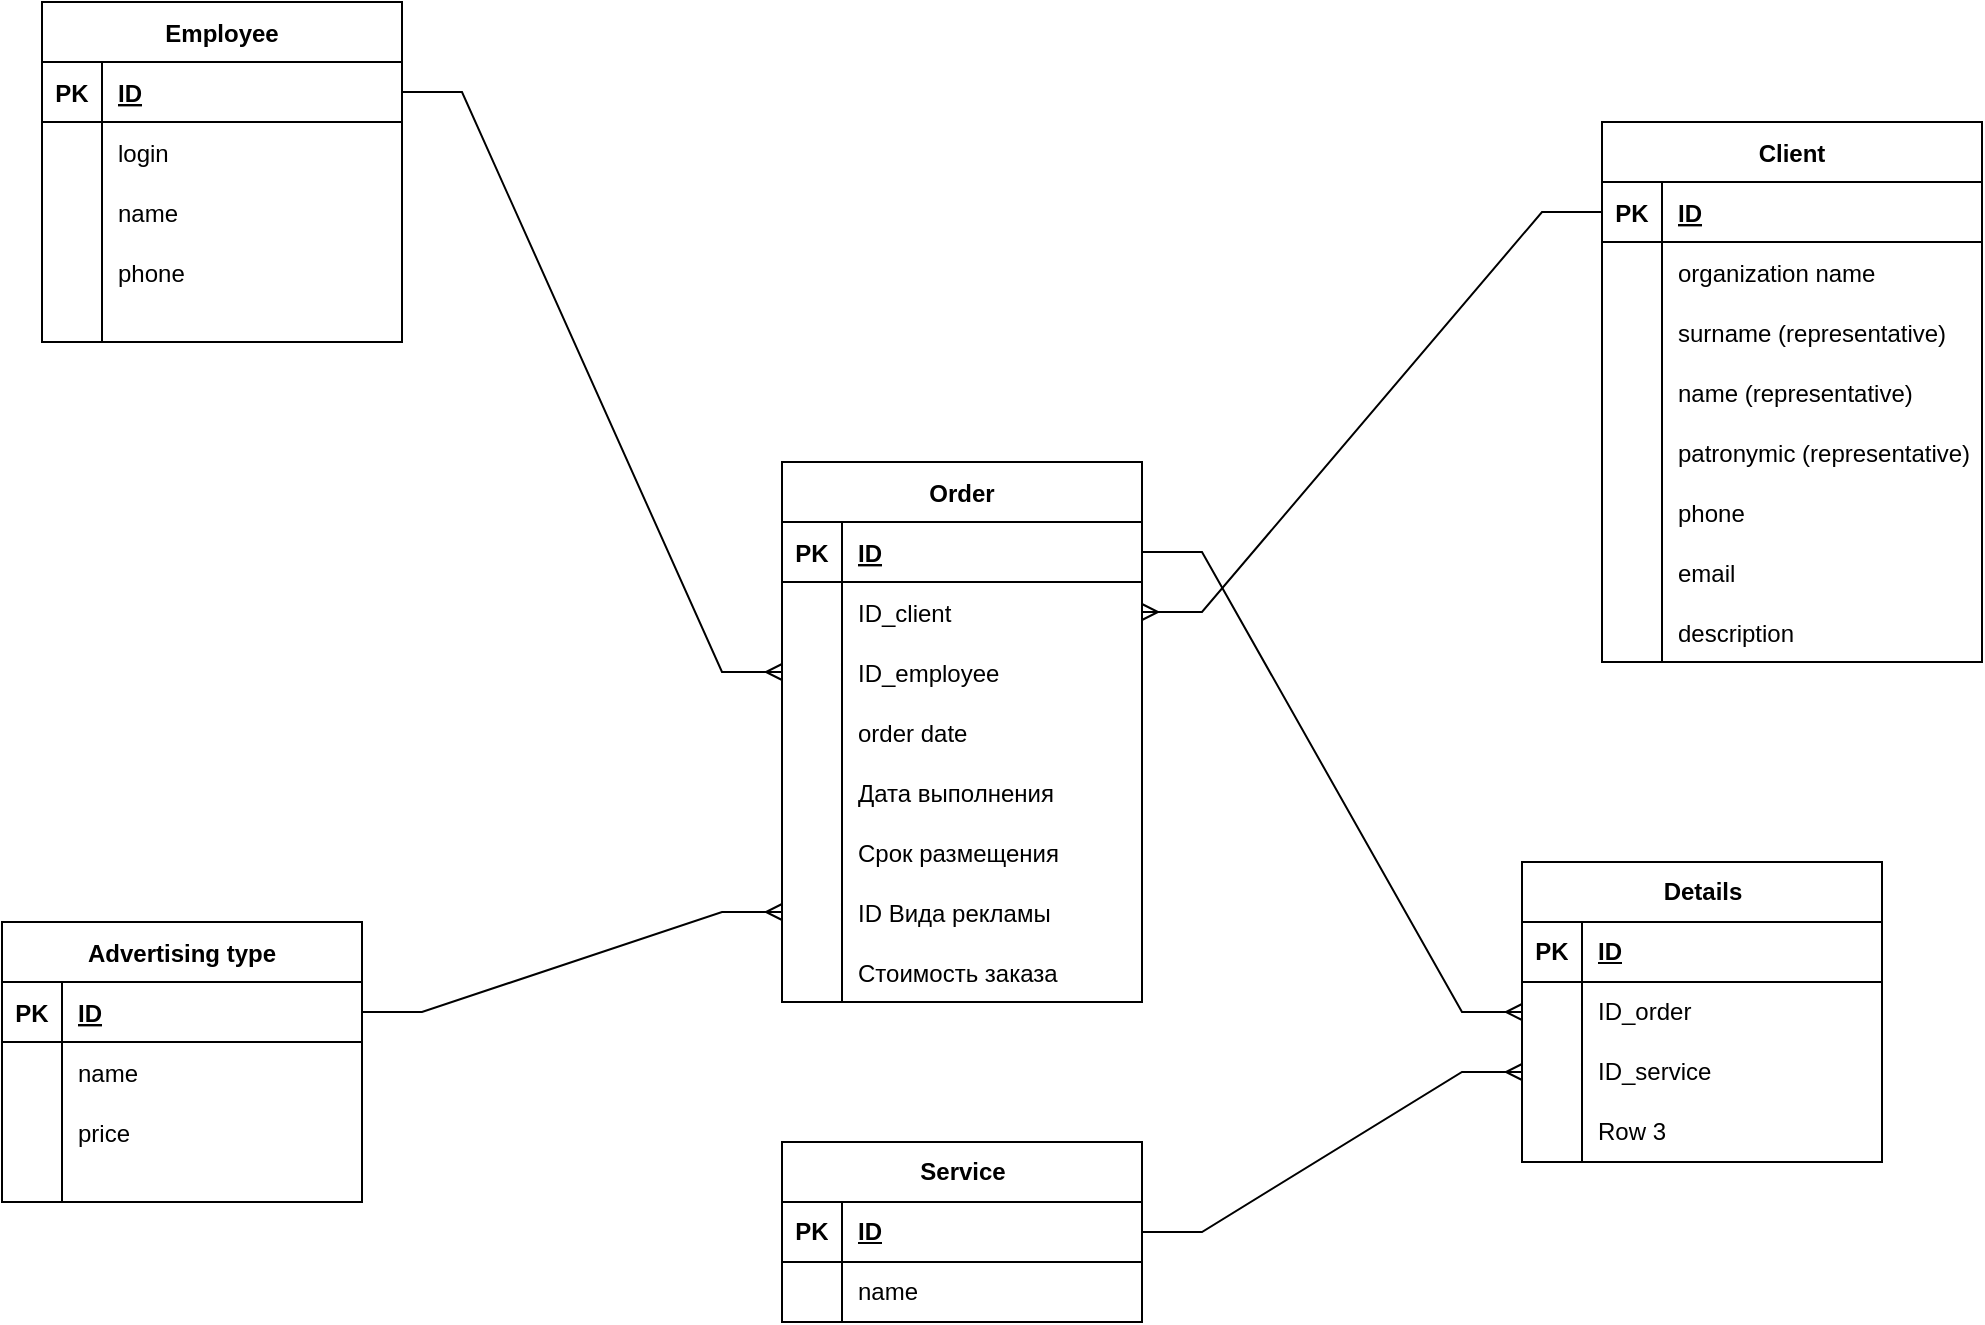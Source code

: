 <mxfile version="21.1.2" type="github">
  <diagram id="s9_FCZtg-uALN-O0ZUHf" name="Страница 1">
    <mxGraphModel dx="2021" dy="1903" grid="1" gridSize="10" guides="1" tooltips="1" connect="1" arrows="1" fold="1" page="1" pageScale="1" pageWidth="827" pageHeight="1169" math="0" shadow="0">
      <root>
        <mxCell id="0" />
        <mxCell id="1" parent="0" />
        <mxCell id="OV0SFWAsMs0vF2QBaHkd-49" value="Employee" style="shape=table;startSize=30;container=1;collapsible=1;childLayout=tableLayout;fixedRows=1;rowLines=0;fontStyle=1;align=center;resizeLast=1;" parent="1" vertex="1">
          <mxGeometry x="-360" y="-440" width="180" height="170" as="geometry" />
        </mxCell>
        <mxCell id="OV0SFWAsMs0vF2QBaHkd-50" value="" style="shape=tableRow;horizontal=0;startSize=0;swimlaneHead=0;swimlaneBody=0;fillColor=none;collapsible=0;dropTarget=0;points=[[0,0.5],[1,0.5]];portConstraint=eastwest;top=0;left=0;right=0;bottom=1;" parent="OV0SFWAsMs0vF2QBaHkd-49" vertex="1">
          <mxGeometry y="30" width="180" height="30" as="geometry" />
        </mxCell>
        <mxCell id="OV0SFWAsMs0vF2QBaHkd-51" value="PK" style="shape=partialRectangle;connectable=0;fillColor=none;top=0;left=0;bottom=0;right=0;fontStyle=1;overflow=hidden;" parent="OV0SFWAsMs0vF2QBaHkd-50" vertex="1">
          <mxGeometry width="30" height="30" as="geometry">
            <mxRectangle width="30" height="30" as="alternateBounds" />
          </mxGeometry>
        </mxCell>
        <mxCell id="OV0SFWAsMs0vF2QBaHkd-52" value="ID" style="shape=partialRectangle;connectable=0;fillColor=none;top=0;left=0;bottom=0;right=0;align=left;spacingLeft=6;fontStyle=5;overflow=hidden;" parent="OV0SFWAsMs0vF2QBaHkd-50" vertex="1">
          <mxGeometry x="30" width="150" height="30" as="geometry">
            <mxRectangle width="150" height="30" as="alternateBounds" />
          </mxGeometry>
        </mxCell>
        <mxCell id="OV0SFWAsMs0vF2QBaHkd-53" value="" style="shape=tableRow;horizontal=0;startSize=0;swimlaneHead=0;swimlaneBody=0;fillColor=none;collapsible=0;dropTarget=0;points=[[0,0.5],[1,0.5]];portConstraint=eastwest;top=0;left=0;right=0;bottom=0;" parent="OV0SFWAsMs0vF2QBaHkd-49" vertex="1">
          <mxGeometry y="60" width="180" height="30" as="geometry" />
        </mxCell>
        <mxCell id="OV0SFWAsMs0vF2QBaHkd-54" value="" style="shape=partialRectangle;connectable=0;fillColor=none;top=0;left=0;bottom=0;right=0;editable=1;overflow=hidden;" parent="OV0SFWAsMs0vF2QBaHkd-53" vertex="1">
          <mxGeometry width="30" height="30" as="geometry">
            <mxRectangle width="30" height="30" as="alternateBounds" />
          </mxGeometry>
        </mxCell>
        <mxCell id="OV0SFWAsMs0vF2QBaHkd-55" value="login" style="shape=partialRectangle;connectable=0;fillColor=none;top=0;left=0;bottom=0;right=0;align=left;spacingLeft=6;overflow=hidden;" parent="OV0SFWAsMs0vF2QBaHkd-53" vertex="1">
          <mxGeometry x="30" width="150" height="30" as="geometry">
            <mxRectangle width="150" height="30" as="alternateBounds" />
          </mxGeometry>
        </mxCell>
        <mxCell id="OV0SFWAsMs0vF2QBaHkd-56" value="" style="shape=tableRow;horizontal=0;startSize=0;swimlaneHead=0;swimlaneBody=0;fillColor=none;collapsible=0;dropTarget=0;points=[[0,0.5],[1,0.5]];portConstraint=eastwest;top=0;left=0;right=0;bottom=0;" parent="OV0SFWAsMs0vF2QBaHkd-49" vertex="1">
          <mxGeometry y="90" width="180" height="30" as="geometry" />
        </mxCell>
        <mxCell id="OV0SFWAsMs0vF2QBaHkd-57" value="" style="shape=partialRectangle;connectable=0;fillColor=none;top=0;left=0;bottom=0;right=0;editable=1;overflow=hidden;" parent="OV0SFWAsMs0vF2QBaHkd-56" vertex="1">
          <mxGeometry width="30" height="30" as="geometry">
            <mxRectangle width="30" height="30" as="alternateBounds" />
          </mxGeometry>
        </mxCell>
        <mxCell id="OV0SFWAsMs0vF2QBaHkd-58" value="name" style="shape=partialRectangle;connectable=0;fillColor=none;top=0;left=0;bottom=0;right=0;align=left;spacingLeft=6;overflow=hidden;" parent="OV0SFWAsMs0vF2QBaHkd-56" vertex="1">
          <mxGeometry x="30" width="150" height="30" as="geometry">
            <mxRectangle width="150" height="30" as="alternateBounds" />
          </mxGeometry>
        </mxCell>
        <mxCell id="OV0SFWAsMs0vF2QBaHkd-93" value="" style="shape=tableRow;horizontal=0;startSize=0;swimlaneHead=0;swimlaneBody=0;fillColor=none;collapsible=0;dropTarget=0;points=[[0,0.5],[1,0.5]];portConstraint=eastwest;top=0;left=0;right=0;bottom=0;" parent="OV0SFWAsMs0vF2QBaHkd-49" vertex="1">
          <mxGeometry y="120" width="180" height="30" as="geometry" />
        </mxCell>
        <mxCell id="OV0SFWAsMs0vF2QBaHkd-94" value="" style="shape=partialRectangle;connectable=0;fillColor=none;top=0;left=0;bottom=0;right=0;editable=1;overflow=hidden;" parent="OV0SFWAsMs0vF2QBaHkd-93" vertex="1">
          <mxGeometry width="30" height="30" as="geometry">
            <mxRectangle width="30" height="30" as="alternateBounds" />
          </mxGeometry>
        </mxCell>
        <mxCell id="OV0SFWAsMs0vF2QBaHkd-95" value="phone" style="shape=partialRectangle;connectable=0;fillColor=none;top=0;left=0;bottom=0;right=0;align=left;spacingLeft=6;overflow=hidden;" parent="OV0SFWAsMs0vF2QBaHkd-93" vertex="1">
          <mxGeometry x="30" width="150" height="30" as="geometry">
            <mxRectangle width="150" height="30" as="alternateBounds" />
          </mxGeometry>
        </mxCell>
        <mxCell id="OV0SFWAsMs0vF2QBaHkd-96" value="" style="shape=tableRow;horizontal=0;startSize=0;swimlaneHead=0;swimlaneBody=0;fillColor=none;collapsible=0;dropTarget=0;points=[[0,0.5],[1,0.5]];portConstraint=eastwest;top=0;left=0;right=0;bottom=0;" parent="OV0SFWAsMs0vF2QBaHkd-49" vertex="1">
          <mxGeometry y="150" width="180" height="20" as="geometry" />
        </mxCell>
        <mxCell id="OV0SFWAsMs0vF2QBaHkd-97" value="" style="shape=partialRectangle;connectable=0;fillColor=none;top=0;left=0;bottom=0;right=0;editable=1;overflow=hidden;" parent="OV0SFWAsMs0vF2QBaHkd-96" vertex="1">
          <mxGeometry width="30" height="20" as="geometry">
            <mxRectangle width="30" height="20" as="alternateBounds" />
          </mxGeometry>
        </mxCell>
        <mxCell id="OV0SFWAsMs0vF2QBaHkd-98" value="" style="shape=partialRectangle;connectable=0;fillColor=none;top=0;left=0;bottom=0;right=0;align=left;spacingLeft=6;overflow=hidden;" parent="OV0SFWAsMs0vF2QBaHkd-96" vertex="1">
          <mxGeometry x="30" width="150" height="20" as="geometry">
            <mxRectangle width="150" height="20" as="alternateBounds" />
          </mxGeometry>
        </mxCell>
        <mxCell id="OV0SFWAsMs0vF2QBaHkd-75" value="Client" style="shape=table;startSize=30;container=1;collapsible=1;childLayout=tableLayout;fixedRows=1;rowLines=0;fontStyle=1;align=center;resizeLast=1;" parent="1" vertex="1">
          <mxGeometry x="420" y="-380" width="190" height="270" as="geometry" />
        </mxCell>
        <mxCell id="OV0SFWAsMs0vF2QBaHkd-76" value="" style="shape=tableRow;horizontal=0;startSize=0;swimlaneHead=0;swimlaneBody=0;fillColor=none;collapsible=0;dropTarget=0;points=[[0,0.5],[1,0.5]];portConstraint=eastwest;top=0;left=0;right=0;bottom=1;" parent="OV0SFWAsMs0vF2QBaHkd-75" vertex="1">
          <mxGeometry y="30" width="190" height="30" as="geometry" />
        </mxCell>
        <mxCell id="OV0SFWAsMs0vF2QBaHkd-77" value="PK" style="shape=partialRectangle;connectable=0;fillColor=none;top=0;left=0;bottom=0;right=0;fontStyle=1;overflow=hidden;" parent="OV0SFWAsMs0vF2QBaHkd-76" vertex="1">
          <mxGeometry width="30" height="30" as="geometry">
            <mxRectangle width="30" height="30" as="alternateBounds" />
          </mxGeometry>
        </mxCell>
        <mxCell id="OV0SFWAsMs0vF2QBaHkd-78" value="ID" style="shape=partialRectangle;connectable=0;fillColor=none;top=0;left=0;bottom=0;right=0;align=left;spacingLeft=6;fontStyle=5;overflow=hidden;" parent="OV0SFWAsMs0vF2QBaHkd-76" vertex="1">
          <mxGeometry x="30" width="160" height="30" as="geometry">
            <mxRectangle width="160" height="30" as="alternateBounds" />
          </mxGeometry>
        </mxCell>
        <mxCell id="OV0SFWAsMs0vF2QBaHkd-79" value="" style="shape=tableRow;horizontal=0;startSize=0;swimlaneHead=0;swimlaneBody=0;fillColor=none;collapsible=0;dropTarget=0;points=[[0,0.5],[1,0.5]];portConstraint=eastwest;top=0;left=0;right=0;bottom=0;" parent="OV0SFWAsMs0vF2QBaHkd-75" vertex="1">
          <mxGeometry y="60" width="190" height="30" as="geometry" />
        </mxCell>
        <mxCell id="OV0SFWAsMs0vF2QBaHkd-80" value="" style="shape=partialRectangle;connectable=0;fillColor=none;top=0;left=0;bottom=0;right=0;editable=1;overflow=hidden;" parent="OV0SFWAsMs0vF2QBaHkd-79" vertex="1">
          <mxGeometry width="30" height="30" as="geometry">
            <mxRectangle width="30" height="30" as="alternateBounds" />
          </mxGeometry>
        </mxCell>
        <mxCell id="OV0SFWAsMs0vF2QBaHkd-81" value="organization name" style="shape=partialRectangle;connectable=0;fillColor=none;top=0;left=0;bottom=0;right=0;align=left;spacingLeft=6;overflow=hidden;" parent="OV0SFWAsMs0vF2QBaHkd-79" vertex="1">
          <mxGeometry x="30" width="160" height="30" as="geometry">
            <mxRectangle width="160" height="30" as="alternateBounds" />
          </mxGeometry>
        </mxCell>
        <mxCell id="OV0SFWAsMs0vF2QBaHkd-82" value="" style="shape=tableRow;horizontal=0;startSize=0;swimlaneHead=0;swimlaneBody=0;fillColor=none;collapsible=0;dropTarget=0;points=[[0,0.5],[1,0.5]];portConstraint=eastwest;top=0;left=0;right=0;bottom=0;" parent="OV0SFWAsMs0vF2QBaHkd-75" vertex="1">
          <mxGeometry y="90" width="190" height="30" as="geometry" />
        </mxCell>
        <mxCell id="OV0SFWAsMs0vF2QBaHkd-83" value="" style="shape=partialRectangle;connectable=0;fillColor=none;top=0;left=0;bottom=0;right=0;editable=1;overflow=hidden;" parent="OV0SFWAsMs0vF2QBaHkd-82" vertex="1">
          <mxGeometry width="30" height="30" as="geometry">
            <mxRectangle width="30" height="30" as="alternateBounds" />
          </mxGeometry>
        </mxCell>
        <mxCell id="OV0SFWAsMs0vF2QBaHkd-84" value="surname (representative)" style="shape=partialRectangle;connectable=0;fillColor=none;top=0;left=0;bottom=0;right=0;align=left;spacingLeft=6;overflow=hidden;" parent="OV0SFWAsMs0vF2QBaHkd-82" vertex="1">
          <mxGeometry x="30" width="160" height="30" as="geometry">
            <mxRectangle width="160" height="30" as="alternateBounds" />
          </mxGeometry>
        </mxCell>
        <mxCell id="OV0SFWAsMs0vF2QBaHkd-85" value="" style="shape=tableRow;horizontal=0;startSize=0;swimlaneHead=0;swimlaneBody=0;fillColor=none;collapsible=0;dropTarget=0;points=[[0,0.5],[1,0.5]];portConstraint=eastwest;top=0;left=0;right=0;bottom=0;" parent="OV0SFWAsMs0vF2QBaHkd-75" vertex="1">
          <mxGeometry y="120" width="190" height="30" as="geometry" />
        </mxCell>
        <mxCell id="OV0SFWAsMs0vF2QBaHkd-86" value="" style="shape=partialRectangle;connectable=0;fillColor=none;top=0;left=0;bottom=0;right=0;editable=1;overflow=hidden;" parent="OV0SFWAsMs0vF2QBaHkd-85" vertex="1">
          <mxGeometry width="30" height="30" as="geometry">
            <mxRectangle width="30" height="30" as="alternateBounds" />
          </mxGeometry>
        </mxCell>
        <mxCell id="OV0SFWAsMs0vF2QBaHkd-87" value="name (representative)" style="shape=partialRectangle;connectable=0;fillColor=none;top=0;left=0;bottom=0;right=0;align=left;spacingLeft=6;overflow=hidden;" parent="OV0SFWAsMs0vF2QBaHkd-85" vertex="1">
          <mxGeometry x="30" width="160" height="30" as="geometry">
            <mxRectangle width="160" height="30" as="alternateBounds" />
          </mxGeometry>
        </mxCell>
        <mxCell id="OV0SFWAsMs0vF2QBaHkd-99" value="" style="shape=tableRow;horizontal=0;startSize=0;swimlaneHead=0;swimlaneBody=0;fillColor=none;collapsible=0;dropTarget=0;points=[[0,0.5],[1,0.5]];portConstraint=eastwest;top=0;left=0;right=0;bottom=0;" parent="OV0SFWAsMs0vF2QBaHkd-75" vertex="1">
          <mxGeometry y="150" width="190" height="30" as="geometry" />
        </mxCell>
        <mxCell id="OV0SFWAsMs0vF2QBaHkd-100" value="" style="shape=partialRectangle;connectable=0;fillColor=none;top=0;left=0;bottom=0;right=0;editable=1;overflow=hidden;" parent="OV0SFWAsMs0vF2QBaHkd-99" vertex="1">
          <mxGeometry width="30" height="30" as="geometry">
            <mxRectangle width="30" height="30" as="alternateBounds" />
          </mxGeometry>
        </mxCell>
        <mxCell id="OV0SFWAsMs0vF2QBaHkd-101" value="patronymic (representative)" style="shape=partialRectangle;connectable=0;fillColor=none;top=0;left=0;bottom=0;right=0;align=left;spacingLeft=6;overflow=hidden;" parent="OV0SFWAsMs0vF2QBaHkd-99" vertex="1">
          <mxGeometry x="30" width="160" height="30" as="geometry">
            <mxRectangle width="160" height="30" as="alternateBounds" />
          </mxGeometry>
        </mxCell>
        <mxCell id="OV0SFWAsMs0vF2QBaHkd-105" value="" style="shape=tableRow;horizontal=0;startSize=0;swimlaneHead=0;swimlaneBody=0;fillColor=none;collapsible=0;dropTarget=0;points=[[0,0.5],[1,0.5]];portConstraint=eastwest;top=0;left=0;right=0;bottom=0;" parent="OV0SFWAsMs0vF2QBaHkd-75" vertex="1">
          <mxGeometry y="180" width="190" height="30" as="geometry" />
        </mxCell>
        <mxCell id="OV0SFWAsMs0vF2QBaHkd-106" value="" style="shape=partialRectangle;connectable=0;fillColor=none;top=0;left=0;bottom=0;right=0;editable=1;overflow=hidden;" parent="OV0SFWAsMs0vF2QBaHkd-105" vertex="1">
          <mxGeometry width="30" height="30" as="geometry">
            <mxRectangle width="30" height="30" as="alternateBounds" />
          </mxGeometry>
        </mxCell>
        <mxCell id="OV0SFWAsMs0vF2QBaHkd-107" value="phone" style="shape=partialRectangle;connectable=0;fillColor=none;top=0;left=0;bottom=0;right=0;align=left;spacingLeft=6;overflow=hidden;" parent="OV0SFWAsMs0vF2QBaHkd-105" vertex="1">
          <mxGeometry x="30" width="160" height="30" as="geometry">
            <mxRectangle width="160" height="30" as="alternateBounds" />
          </mxGeometry>
        </mxCell>
        <mxCell id="mBOx6AiirjBbbJP4bB4O-1" value="" style="shape=tableRow;horizontal=0;startSize=0;swimlaneHead=0;swimlaneBody=0;fillColor=none;collapsible=0;dropTarget=0;points=[[0,0.5],[1,0.5]];portConstraint=eastwest;top=0;left=0;right=0;bottom=0;" parent="OV0SFWAsMs0vF2QBaHkd-75" vertex="1">
          <mxGeometry y="210" width="190" height="30" as="geometry" />
        </mxCell>
        <mxCell id="mBOx6AiirjBbbJP4bB4O-2" value="" style="shape=partialRectangle;connectable=0;fillColor=none;top=0;left=0;bottom=0;right=0;editable=1;overflow=hidden;" parent="mBOx6AiirjBbbJP4bB4O-1" vertex="1">
          <mxGeometry width="30" height="30" as="geometry">
            <mxRectangle width="30" height="30" as="alternateBounds" />
          </mxGeometry>
        </mxCell>
        <mxCell id="mBOx6AiirjBbbJP4bB4O-3" value="email" style="shape=partialRectangle;connectable=0;fillColor=none;top=0;left=0;bottom=0;right=0;align=left;spacingLeft=6;overflow=hidden;" parent="mBOx6AiirjBbbJP4bB4O-1" vertex="1">
          <mxGeometry x="30" width="160" height="30" as="geometry">
            <mxRectangle width="160" height="30" as="alternateBounds" />
          </mxGeometry>
        </mxCell>
        <mxCell id="mBOx6AiirjBbbJP4bB4O-4" value="" style="shape=tableRow;horizontal=0;startSize=0;swimlaneHead=0;swimlaneBody=0;fillColor=none;collapsible=0;dropTarget=0;points=[[0,0.5],[1,0.5]];portConstraint=eastwest;top=0;left=0;right=0;bottom=0;" parent="OV0SFWAsMs0vF2QBaHkd-75" vertex="1">
          <mxGeometry y="240" width="190" height="30" as="geometry" />
        </mxCell>
        <mxCell id="mBOx6AiirjBbbJP4bB4O-5" value="" style="shape=partialRectangle;connectable=0;fillColor=none;top=0;left=0;bottom=0;right=0;editable=1;overflow=hidden;" parent="mBOx6AiirjBbbJP4bB4O-4" vertex="1">
          <mxGeometry width="30" height="30" as="geometry">
            <mxRectangle width="30" height="30" as="alternateBounds" />
          </mxGeometry>
        </mxCell>
        <mxCell id="mBOx6AiirjBbbJP4bB4O-6" value="description" style="shape=partialRectangle;connectable=0;fillColor=none;top=0;left=0;bottom=0;right=0;align=left;spacingLeft=6;overflow=hidden;" parent="mBOx6AiirjBbbJP4bB4O-4" vertex="1">
          <mxGeometry x="30" width="160" height="30" as="geometry">
            <mxRectangle width="160" height="30" as="alternateBounds" />
          </mxGeometry>
        </mxCell>
        <mxCell id="OV0SFWAsMs0vF2QBaHkd-114" value="Order" style="shape=table;startSize=30;container=1;collapsible=1;childLayout=tableLayout;fixedRows=1;rowLines=0;fontStyle=1;align=center;resizeLast=1;" parent="1" vertex="1">
          <mxGeometry x="10" y="-210" width="180" height="270" as="geometry" />
        </mxCell>
        <mxCell id="OV0SFWAsMs0vF2QBaHkd-115" value="" style="shape=tableRow;horizontal=0;startSize=0;swimlaneHead=0;swimlaneBody=0;fillColor=none;collapsible=0;dropTarget=0;points=[[0,0.5],[1,0.5]];portConstraint=eastwest;top=0;left=0;right=0;bottom=1;" parent="OV0SFWAsMs0vF2QBaHkd-114" vertex="1">
          <mxGeometry y="30" width="180" height="30" as="geometry" />
        </mxCell>
        <mxCell id="OV0SFWAsMs0vF2QBaHkd-116" value="PK" style="shape=partialRectangle;connectable=0;fillColor=none;top=0;left=0;bottom=0;right=0;fontStyle=1;overflow=hidden;" parent="OV0SFWAsMs0vF2QBaHkd-115" vertex="1">
          <mxGeometry width="30" height="30" as="geometry">
            <mxRectangle width="30" height="30" as="alternateBounds" />
          </mxGeometry>
        </mxCell>
        <mxCell id="OV0SFWAsMs0vF2QBaHkd-117" value="ID" style="shape=partialRectangle;connectable=0;fillColor=none;top=0;left=0;bottom=0;right=0;align=left;spacingLeft=6;fontStyle=5;overflow=hidden;" parent="OV0SFWAsMs0vF2QBaHkd-115" vertex="1">
          <mxGeometry x="30" width="150" height="30" as="geometry">
            <mxRectangle width="150" height="30" as="alternateBounds" />
          </mxGeometry>
        </mxCell>
        <mxCell id="Dr_4s-XmkxD8F_3dXKtI-18" value="" style="shape=tableRow;horizontal=0;startSize=0;swimlaneHead=0;swimlaneBody=0;fillColor=none;collapsible=0;dropTarget=0;points=[[0,0.5],[1,0.5]];portConstraint=eastwest;top=0;left=0;right=0;bottom=0;" parent="OV0SFWAsMs0vF2QBaHkd-114" vertex="1">
          <mxGeometry y="60" width="180" height="30" as="geometry" />
        </mxCell>
        <mxCell id="Dr_4s-XmkxD8F_3dXKtI-19" value="" style="shape=partialRectangle;connectable=0;fillColor=none;top=0;left=0;bottom=0;right=0;editable=1;overflow=hidden;" parent="Dr_4s-XmkxD8F_3dXKtI-18" vertex="1">
          <mxGeometry width="30" height="30" as="geometry">
            <mxRectangle width="30" height="30" as="alternateBounds" />
          </mxGeometry>
        </mxCell>
        <mxCell id="Dr_4s-XmkxD8F_3dXKtI-20" value="ID_client" style="shape=partialRectangle;connectable=0;fillColor=none;top=0;left=0;bottom=0;right=0;align=left;spacingLeft=6;overflow=hidden;" parent="Dr_4s-XmkxD8F_3dXKtI-18" vertex="1">
          <mxGeometry x="30" width="150" height="30" as="geometry">
            <mxRectangle width="150" height="30" as="alternateBounds" />
          </mxGeometry>
        </mxCell>
        <mxCell id="Dr_4s-XmkxD8F_3dXKtI-24" value="" style="shape=tableRow;horizontal=0;startSize=0;swimlaneHead=0;swimlaneBody=0;fillColor=none;collapsible=0;dropTarget=0;points=[[0,0.5],[1,0.5]];portConstraint=eastwest;top=0;left=0;right=0;bottom=0;" parent="OV0SFWAsMs0vF2QBaHkd-114" vertex="1">
          <mxGeometry y="90" width="180" height="30" as="geometry" />
        </mxCell>
        <mxCell id="Dr_4s-XmkxD8F_3dXKtI-25" value="" style="shape=partialRectangle;connectable=0;fillColor=none;top=0;left=0;bottom=0;right=0;editable=1;overflow=hidden;" parent="Dr_4s-XmkxD8F_3dXKtI-24" vertex="1">
          <mxGeometry width="30" height="30" as="geometry">
            <mxRectangle width="30" height="30" as="alternateBounds" />
          </mxGeometry>
        </mxCell>
        <mxCell id="Dr_4s-XmkxD8F_3dXKtI-26" value="ID_employee" style="shape=partialRectangle;connectable=0;fillColor=none;top=0;left=0;bottom=0;right=0;align=left;spacingLeft=6;overflow=hidden;" parent="Dr_4s-XmkxD8F_3dXKtI-24" vertex="1">
          <mxGeometry x="30" width="150" height="30" as="geometry">
            <mxRectangle width="150" height="30" as="alternateBounds" />
          </mxGeometry>
        </mxCell>
        <mxCell id="OV0SFWAsMs0vF2QBaHkd-121" value="" style="shape=tableRow;horizontal=0;startSize=0;swimlaneHead=0;swimlaneBody=0;fillColor=none;collapsible=0;dropTarget=0;points=[[0,0.5],[1,0.5]];portConstraint=eastwest;top=0;left=0;right=0;bottom=0;" parent="OV0SFWAsMs0vF2QBaHkd-114" vertex="1">
          <mxGeometry y="120" width="180" height="30" as="geometry" />
        </mxCell>
        <mxCell id="OV0SFWAsMs0vF2QBaHkd-122" value="" style="shape=partialRectangle;connectable=0;fillColor=none;top=0;left=0;bottom=0;right=0;editable=1;overflow=hidden;" parent="OV0SFWAsMs0vF2QBaHkd-121" vertex="1">
          <mxGeometry width="30" height="30" as="geometry">
            <mxRectangle width="30" height="30" as="alternateBounds" />
          </mxGeometry>
        </mxCell>
        <mxCell id="OV0SFWAsMs0vF2QBaHkd-123" value="order date" style="shape=partialRectangle;connectable=0;fillColor=none;top=0;left=0;bottom=0;right=0;align=left;spacingLeft=6;overflow=hidden;" parent="OV0SFWAsMs0vF2QBaHkd-121" vertex="1">
          <mxGeometry x="30" width="150" height="30" as="geometry">
            <mxRectangle width="150" height="30" as="alternateBounds" />
          </mxGeometry>
        </mxCell>
        <mxCell id="Dr_4s-XmkxD8F_3dXKtI-21" value="" style="shape=tableRow;horizontal=0;startSize=0;swimlaneHead=0;swimlaneBody=0;fillColor=none;collapsible=0;dropTarget=0;points=[[0,0.5],[1,0.5]];portConstraint=eastwest;top=0;left=0;right=0;bottom=0;" parent="OV0SFWAsMs0vF2QBaHkd-114" vertex="1">
          <mxGeometry y="150" width="180" height="30" as="geometry" />
        </mxCell>
        <mxCell id="Dr_4s-XmkxD8F_3dXKtI-22" value="" style="shape=partialRectangle;connectable=0;fillColor=none;top=0;left=0;bottom=0;right=0;editable=1;overflow=hidden;" parent="Dr_4s-XmkxD8F_3dXKtI-21" vertex="1">
          <mxGeometry width="30" height="30" as="geometry">
            <mxRectangle width="30" height="30" as="alternateBounds" />
          </mxGeometry>
        </mxCell>
        <mxCell id="Dr_4s-XmkxD8F_3dXKtI-23" value="Дата выполнения" style="shape=partialRectangle;connectable=0;fillColor=none;top=0;left=0;bottom=0;right=0;align=left;spacingLeft=6;overflow=hidden;" parent="Dr_4s-XmkxD8F_3dXKtI-21" vertex="1">
          <mxGeometry x="30" width="150" height="30" as="geometry">
            <mxRectangle width="150" height="30" as="alternateBounds" />
          </mxGeometry>
        </mxCell>
        <mxCell id="OV0SFWAsMs0vF2QBaHkd-124" value="" style="shape=tableRow;horizontal=0;startSize=0;swimlaneHead=0;swimlaneBody=0;fillColor=none;collapsible=0;dropTarget=0;points=[[0,0.5],[1,0.5]];portConstraint=eastwest;top=0;left=0;right=0;bottom=0;" parent="OV0SFWAsMs0vF2QBaHkd-114" vertex="1">
          <mxGeometry y="180" width="180" height="30" as="geometry" />
        </mxCell>
        <mxCell id="OV0SFWAsMs0vF2QBaHkd-125" value="" style="shape=partialRectangle;connectable=0;fillColor=none;top=0;left=0;bottom=0;right=0;editable=1;overflow=hidden;" parent="OV0SFWAsMs0vF2QBaHkd-124" vertex="1">
          <mxGeometry width="30" height="30" as="geometry">
            <mxRectangle width="30" height="30" as="alternateBounds" />
          </mxGeometry>
        </mxCell>
        <mxCell id="OV0SFWAsMs0vF2QBaHkd-126" value="Срок размещения" style="shape=partialRectangle;connectable=0;fillColor=none;top=0;left=0;bottom=0;right=0;align=left;spacingLeft=6;overflow=hidden;" parent="OV0SFWAsMs0vF2QBaHkd-124" vertex="1">
          <mxGeometry x="30" width="150" height="30" as="geometry">
            <mxRectangle width="150" height="30" as="alternateBounds" />
          </mxGeometry>
        </mxCell>
        <mxCell id="OV0SFWAsMs0vF2QBaHkd-118" value="" style="shape=tableRow;horizontal=0;startSize=0;swimlaneHead=0;swimlaneBody=0;fillColor=none;collapsible=0;dropTarget=0;points=[[0,0.5],[1,0.5]];portConstraint=eastwest;top=0;left=0;right=0;bottom=0;" parent="OV0SFWAsMs0vF2QBaHkd-114" vertex="1">
          <mxGeometry y="210" width="180" height="30" as="geometry" />
        </mxCell>
        <mxCell id="OV0SFWAsMs0vF2QBaHkd-119" value="" style="shape=partialRectangle;connectable=0;fillColor=none;top=0;left=0;bottom=0;right=0;editable=1;overflow=hidden;" parent="OV0SFWAsMs0vF2QBaHkd-118" vertex="1">
          <mxGeometry width="30" height="30" as="geometry">
            <mxRectangle width="30" height="30" as="alternateBounds" />
          </mxGeometry>
        </mxCell>
        <mxCell id="OV0SFWAsMs0vF2QBaHkd-120" value="ID Вида рекламы" style="shape=partialRectangle;connectable=0;fillColor=none;top=0;left=0;bottom=0;right=0;align=left;spacingLeft=6;overflow=hidden;" parent="OV0SFWAsMs0vF2QBaHkd-118" vertex="1">
          <mxGeometry x="30" width="150" height="30" as="geometry">
            <mxRectangle width="150" height="30" as="alternateBounds" />
          </mxGeometry>
        </mxCell>
        <mxCell id="Dr_4s-XmkxD8F_3dXKtI-27" value="" style="shape=tableRow;horizontal=0;startSize=0;swimlaneHead=0;swimlaneBody=0;fillColor=none;collapsible=0;dropTarget=0;points=[[0,0.5],[1,0.5]];portConstraint=eastwest;top=0;left=0;right=0;bottom=0;" parent="OV0SFWAsMs0vF2QBaHkd-114" vertex="1">
          <mxGeometry y="240" width="180" height="30" as="geometry" />
        </mxCell>
        <mxCell id="Dr_4s-XmkxD8F_3dXKtI-28" value="" style="shape=partialRectangle;connectable=0;fillColor=none;top=0;left=0;bottom=0;right=0;editable=1;overflow=hidden;" parent="Dr_4s-XmkxD8F_3dXKtI-27" vertex="1">
          <mxGeometry width="30" height="30" as="geometry">
            <mxRectangle width="30" height="30" as="alternateBounds" />
          </mxGeometry>
        </mxCell>
        <mxCell id="Dr_4s-XmkxD8F_3dXKtI-29" value="Стоимость заказа" style="shape=partialRectangle;connectable=0;fillColor=none;top=0;left=0;bottom=0;right=0;align=left;spacingLeft=6;overflow=hidden;" parent="Dr_4s-XmkxD8F_3dXKtI-27" vertex="1">
          <mxGeometry x="30" width="150" height="30" as="geometry">
            <mxRectangle width="150" height="30" as="alternateBounds" />
          </mxGeometry>
        </mxCell>
        <mxCell id="Dr_4s-XmkxD8F_3dXKtI-1" value="Advertising type" style="shape=table;startSize=30;container=1;collapsible=1;childLayout=tableLayout;fixedRows=1;rowLines=0;fontStyle=1;align=center;resizeLast=1;" parent="1" vertex="1">
          <mxGeometry x="-380" y="20" width="180" height="140" as="geometry" />
        </mxCell>
        <mxCell id="Dr_4s-XmkxD8F_3dXKtI-2" value="" style="shape=tableRow;horizontal=0;startSize=0;swimlaneHead=0;swimlaneBody=0;fillColor=none;collapsible=0;dropTarget=0;points=[[0,0.5],[1,0.5]];portConstraint=eastwest;top=0;left=0;right=0;bottom=1;" parent="Dr_4s-XmkxD8F_3dXKtI-1" vertex="1">
          <mxGeometry y="30" width="180" height="30" as="geometry" />
        </mxCell>
        <mxCell id="Dr_4s-XmkxD8F_3dXKtI-3" value="PK" style="shape=partialRectangle;connectable=0;fillColor=none;top=0;left=0;bottom=0;right=0;fontStyle=1;overflow=hidden;" parent="Dr_4s-XmkxD8F_3dXKtI-2" vertex="1">
          <mxGeometry width="30" height="30" as="geometry">
            <mxRectangle width="30" height="30" as="alternateBounds" />
          </mxGeometry>
        </mxCell>
        <mxCell id="Dr_4s-XmkxD8F_3dXKtI-4" value="ID" style="shape=partialRectangle;connectable=0;fillColor=none;top=0;left=0;bottom=0;right=0;align=left;spacingLeft=6;fontStyle=5;overflow=hidden;" parent="Dr_4s-XmkxD8F_3dXKtI-2" vertex="1">
          <mxGeometry x="30" width="150" height="30" as="geometry">
            <mxRectangle width="150" height="30" as="alternateBounds" />
          </mxGeometry>
        </mxCell>
        <mxCell id="Dr_4s-XmkxD8F_3dXKtI-5" value="" style="shape=tableRow;horizontal=0;startSize=0;swimlaneHead=0;swimlaneBody=0;fillColor=none;collapsible=0;dropTarget=0;points=[[0,0.5],[1,0.5]];portConstraint=eastwest;top=0;left=0;right=0;bottom=0;" parent="Dr_4s-XmkxD8F_3dXKtI-1" vertex="1">
          <mxGeometry y="60" width="180" height="30" as="geometry" />
        </mxCell>
        <mxCell id="Dr_4s-XmkxD8F_3dXKtI-6" value="" style="shape=partialRectangle;connectable=0;fillColor=none;top=0;left=0;bottom=0;right=0;editable=1;overflow=hidden;" parent="Dr_4s-XmkxD8F_3dXKtI-5" vertex="1">
          <mxGeometry width="30" height="30" as="geometry">
            <mxRectangle width="30" height="30" as="alternateBounds" />
          </mxGeometry>
        </mxCell>
        <mxCell id="Dr_4s-XmkxD8F_3dXKtI-7" value="name" style="shape=partialRectangle;connectable=0;fillColor=none;top=0;left=0;bottom=0;right=0;align=left;spacingLeft=6;overflow=hidden;" parent="Dr_4s-XmkxD8F_3dXKtI-5" vertex="1">
          <mxGeometry x="30" width="150" height="30" as="geometry">
            <mxRectangle width="150" height="30" as="alternateBounds" />
          </mxGeometry>
        </mxCell>
        <mxCell id="Dr_4s-XmkxD8F_3dXKtI-8" value="" style="shape=tableRow;horizontal=0;startSize=0;swimlaneHead=0;swimlaneBody=0;fillColor=none;collapsible=0;dropTarget=0;points=[[0,0.5],[1,0.5]];portConstraint=eastwest;top=0;left=0;right=0;bottom=0;" parent="Dr_4s-XmkxD8F_3dXKtI-1" vertex="1">
          <mxGeometry y="90" width="180" height="30" as="geometry" />
        </mxCell>
        <mxCell id="Dr_4s-XmkxD8F_3dXKtI-9" value="" style="shape=partialRectangle;connectable=0;fillColor=none;top=0;left=0;bottom=0;right=0;editable=1;overflow=hidden;" parent="Dr_4s-XmkxD8F_3dXKtI-8" vertex="1">
          <mxGeometry width="30" height="30" as="geometry">
            <mxRectangle width="30" height="30" as="alternateBounds" />
          </mxGeometry>
        </mxCell>
        <mxCell id="Dr_4s-XmkxD8F_3dXKtI-10" value="price" style="shape=partialRectangle;connectable=0;fillColor=none;top=0;left=0;bottom=0;right=0;align=left;spacingLeft=6;overflow=hidden;" parent="Dr_4s-XmkxD8F_3dXKtI-8" vertex="1">
          <mxGeometry x="30" width="150" height="30" as="geometry">
            <mxRectangle width="150" height="30" as="alternateBounds" />
          </mxGeometry>
        </mxCell>
        <mxCell id="Dr_4s-XmkxD8F_3dXKtI-11" value="" style="shape=tableRow;horizontal=0;startSize=0;swimlaneHead=0;swimlaneBody=0;fillColor=none;collapsible=0;dropTarget=0;points=[[0,0.5],[1,0.5]];portConstraint=eastwest;top=0;left=0;right=0;bottom=0;" parent="Dr_4s-XmkxD8F_3dXKtI-1" vertex="1">
          <mxGeometry y="120" width="180" height="20" as="geometry" />
        </mxCell>
        <mxCell id="Dr_4s-XmkxD8F_3dXKtI-12" value="" style="shape=partialRectangle;connectable=0;fillColor=none;top=0;left=0;bottom=0;right=0;editable=1;overflow=hidden;" parent="Dr_4s-XmkxD8F_3dXKtI-11" vertex="1">
          <mxGeometry width="30" height="20" as="geometry">
            <mxRectangle width="30" height="20" as="alternateBounds" />
          </mxGeometry>
        </mxCell>
        <mxCell id="Dr_4s-XmkxD8F_3dXKtI-13" value="" style="shape=partialRectangle;connectable=0;fillColor=none;top=0;left=0;bottom=0;right=0;align=left;spacingLeft=6;overflow=hidden;" parent="Dr_4s-XmkxD8F_3dXKtI-11" vertex="1">
          <mxGeometry x="30" width="150" height="20" as="geometry">
            <mxRectangle width="150" height="20" as="alternateBounds" />
          </mxGeometry>
        </mxCell>
        <mxCell id="73EUO2N10NV-Uxm3vyom-2" value="" style="edgeStyle=entityRelationEdgeStyle;fontSize=12;html=1;endArrow=ERmany;rounded=0;exitX=1;exitY=0.5;exitDx=0;exitDy=0;entryX=0;entryY=0.5;entryDx=0;entryDy=0;" parent="1" source="Dr_4s-XmkxD8F_3dXKtI-2" target="OV0SFWAsMs0vF2QBaHkd-118" edge="1">
          <mxGeometry width="100" height="100" relative="1" as="geometry">
            <mxPoint x="-270" y="300" as="sourcePoint" />
            <mxPoint x="-170" y="200" as="targetPoint" />
          </mxGeometry>
        </mxCell>
        <mxCell id="73EUO2N10NV-Uxm3vyom-3" value="" style="edgeStyle=entityRelationEdgeStyle;fontSize=12;html=1;endArrow=ERmany;rounded=0;exitX=0;exitY=0.5;exitDx=0;exitDy=0;" parent="1" source="OV0SFWAsMs0vF2QBaHkd-76" target="Dr_4s-XmkxD8F_3dXKtI-18" edge="1">
          <mxGeometry width="100" height="100" relative="1" as="geometry">
            <mxPoint x="470" y="170" as="sourcePoint" />
            <mxPoint x="570" y="70" as="targetPoint" />
          </mxGeometry>
        </mxCell>
        <mxCell id="73EUO2N10NV-Uxm3vyom-4" value="" style="edgeStyle=entityRelationEdgeStyle;fontSize=12;html=1;endArrow=ERmany;rounded=0;exitX=1;exitY=0.5;exitDx=0;exitDy=0;entryX=0;entryY=0.5;entryDx=0;entryDy=0;" parent="1" source="OV0SFWAsMs0vF2QBaHkd-50" target="Dr_4s-XmkxD8F_3dXKtI-24" edge="1">
          <mxGeometry width="100" height="100" relative="1" as="geometry">
            <mxPoint x="290" y="230" as="sourcePoint" />
            <mxPoint x="390" y="130" as="targetPoint" />
          </mxGeometry>
        </mxCell>
        <mxCell id="mBOx6AiirjBbbJP4bB4O-7" value="Service" style="shape=table;startSize=30;container=1;collapsible=1;childLayout=tableLayout;fixedRows=1;rowLines=0;fontStyle=1;align=center;resizeLast=1;html=1;" parent="1" vertex="1">
          <mxGeometry x="10" y="130" width="180" height="90" as="geometry" />
        </mxCell>
        <mxCell id="mBOx6AiirjBbbJP4bB4O-8" value="" style="shape=tableRow;horizontal=0;startSize=0;swimlaneHead=0;swimlaneBody=0;fillColor=none;collapsible=0;dropTarget=0;points=[[0,0.5],[1,0.5]];portConstraint=eastwest;top=0;left=0;right=0;bottom=1;" parent="mBOx6AiirjBbbJP4bB4O-7" vertex="1">
          <mxGeometry y="30" width="180" height="30" as="geometry" />
        </mxCell>
        <mxCell id="mBOx6AiirjBbbJP4bB4O-9" value="PK" style="shape=partialRectangle;connectable=0;fillColor=none;top=0;left=0;bottom=0;right=0;fontStyle=1;overflow=hidden;whiteSpace=wrap;html=1;" parent="mBOx6AiirjBbbJP4bB4O-8" vertex="1">
          <mxGeometry width="30" height="30" as="geometry">
            <mxRectangle width="30" height="30" as="alternateBounds" />
          </mxGeometry>
        </mxCell>
        <mxCell id="mBOx6AiirjBbbJP4bB4O-10" value="ID" style="shape=partialRectangle;connectable=0;fillColor=none;top=0;left=0;bottom=0;right=0;align=left;spacingLeft=6;fontStyle=5;overflow=hidden;whiteSpace=wrap;html=1;" parent="mBOx6AiirjBbbJP4bB4O-8" vertex="1">
          <mxGeometry x="30" width="150" height="30" as="geometry">
            <mxRectangle width="150" height="30" as="alternateBounds" />
          </mxGeometry>
        </mxCell>
        <mxCell id="mBOx6AiirjBbbJP4bB4O-11" value="" style="shape=tableRow;horizontal=0;startSize=0;swimlaneHead=0;swimlaneBody=0;fillColor=none;collapsible=0;dropTarget=0;points=[[0,0.5],[1,0.5]];portConstraint=eastwest;top=0;left=0;right=0;bottom=0;" parent="mBOx6AiirjBbbJP4bB4O-7" vertex="1">
          <mxGeometry y="60" width="180" height="30" as="geometry" />
        </mxCell>
        <mxCell id="mBOx6AiirjBbbJP4bB4O-12" value="" style="shape=partialRectangle;connectable=0;fillColor=none;top=0;left=0;bottom=0;right=0;editable=1;overflow=hidden;whiteSpace=wrap;html=1;" parent="mBOx6AiirjBbbJP4bB4O-11" vertex="1">
          <mxGeometry width="30" height="30" as="geometry">
            <mxRectangle width="30" height="30" as="alternateBounds" />
          </mxGeometry>
        </mxCell>
        <mxCell id="mBOx6AiirjBbbJP4bB4O-13" value="name" style="shape=partialRectangle;connectable=0;fillColor=none;top=0;left=0;bottom=0;right=0;align=left;spacingLeft=6;overflow=hidden;whiteSpace=wrap;html=1;" parent="mBOx6AiirjBbbJP4bB4O-11" vertex="1">
          <mxGeometry x="30" width="150" height="30" as="geometry">
            <mxRectangle width="150" height="30" as="alternateBounds" />
          </mxGeometry>
        </mxCell>
        <mxCell id="mBOx6AiirjBbbJP4bB4O-20" value="Details" style="shape=table;startSize=30;container=1;collapsible=1;childLayout=tableLayout;fixedRows=1;rowLines=0;fontStyle=1;align=center;resizeLast=1;html=1;" parent="1" vertex="1">
          <mxGeometry x="380" y="-10" width="180" height="150" as="geometry" />
        </mxCell>
        <mxCell id="mBOx6AiirjBbbJP4bB4O-21" value="" style="shape=tableRow;horizontal=0;startSize=0;swimlaneHead=0;swimlaneBody=0;fillColor=none;collapsible=0;dropTarget=0;points=[[0,0.5],[1,0.5]];portConstraint=eastwest;top=0;left=0;right=0;bottom=1;" parent="mBOx6AiirjBbbJP4bB4O-20" vertex="1">
          <mxGeometry y="30" width="180" height="30" as="geometry" />
        </mxCell>
        <mxCell id="mBOx6AiirjBbbJP4bB4O-22" value="PK" style="shape=partialRectangle;connectable=0;fillColor=none;top=0;left=0;bottom=0;right=0;fontStyle=1;overflow=hidden;whiteSpace=wrap;html=1;" parent="mBOx6AiirjBbbJP4bB4O-21" vertex="1">
          <mxGeometry width="30" height="30" as="geometry">
            <mxRectangle width="30" height="30" as="alternateBounds" />
          </mxGeometry>
        </mxCell>
        <mxCell id="mBOx6AiirjBbbJP4bB4O-23" value="ID" style="shape=partialRectangle;connectable=0;fillColor=none;top=0;left=0;bottom=0;right=0;align=left;spacingLeft=6;fontStyle=5;overflow=hidden;whiteSpace=wrap;html=1;" parent="mBOx6AiirjBbbJP4bB4O-21" vertex="1">
          <mxGeometry x="30" width="150" height="30" as="geometry">
            <mxRectangle width="150" height="30" as="alternateBounds" />
          </mxGeometry>
        </mxCell>
        <mxCell id="mBOx6AiirjBbbJP4bB4O-24" value="" style="shape=tableRow;horizontal=0;startSize=0;swimlaneHead=0;swimlaneBody=0;fillColor=none;collapsible=0;dropTarget=0;points=[[0,0.5],[1,0.5]];portConstraint=eastwest;top=0;left=0;right=0;bottom=0;" parent="mBOx6AiirjBbbJP4bB4O-20" vertex="1">
          <mxGeometry y="60" width="180" height="30" as="geometry" />
        </mxCell>
        <mxCell id="mBOx6AiirjBbbJP4bB4O-25" value="" style="shape=partialRectangle;connectable=0;fillColor=none;top=0;left=0;bottom=0;right=0;editable=1;overflow=hidden;whiteSpace=wrap;html=1;" parent="mBOx6AiirjBbbJP4bB4O-24" vertex="1">
          <mxGeometry width="30" height="30" as="geometry">
            <mxRectangle width="30" height="30" as="alternateBounds" />
          </mxGeometry>
        </mxCell>
        <mxCell id="mBOx6AiirjBbbJP4bB4O-26" value="ID_order" style="shape=partialRectangle;connectable=0;fillColor=none;top=0;left=0;bottom=0;right=0;align=left;spacingLeft=6;overflow=hidden;whiteSpace=wrap;html=1;" parent="mBOx6AiirjBbbJP4bB4O-24" vertex="1">
          <mxGeometry x="30" width="150" height="30" as="geometry">
            <mxRectangle width="150" height="30" as="alternateBounds" />
          </mxGeometry>
        </mxCell>
        <mxCell id="mBOx6AiirjBbbJP4bB4O-27" value="" style="shape=tableRow;horizontal=0;startSize=0;swimlaneHead=0;swimlaneBody=0;fillColor=none;collapsible=0;dropTarget=0;points=[[0,0.5],[1,0.5]];portConstraint=eastwest;top=0;left=0;right=0;bottom=0;" parent="mBOx6AiirjBbbJP4bB4O-20" vertex="1">
          <mxGeometry y="90" width="180" height="30" as="geometry" />
        </mxCell>
        <mxCell id="mBOx6AiirjBbbJP4bB4O-28" value="" style="shape=partialRectangle;connectable=0;fillColor=none;top=0;left=0;bottom=0;right=0;editable=1;overflow=hidden;whiteSpace=wrap;html=1;" parent="mBOx6AiirjBbbJP4bB4O-27" vertex="1">
          <mxGeometry width="30" height="30" as="geometry">
            <mxRectangle width="30" height="30" as="alternateBounds" />
          </mxGeometry>
        </mxCell>
        <mxCell id="mBOx6AiirjBbbJP4bB4O-29" value="ID_service" style="shape=partialRectangle;connectable=0;fillColor=none;top=0;left=0;bottom=0;right=0;align=left;spacingLeft=6;overflow=hidden;whiteSpace=wrap;html=1;" parent="mBOx6AiirjBbbJP4bB4O-27" vertex="1">
          <mxGeometry x="30" width="150" height="30" as="geometry">
            <mxRectangle width="150" height="30" as="alternateBounds" />
          </mxGeometry>
        </mxCell>
        <mxCell id="mBOx6AiirjBbbJP4bB4O-30" value="" style="shape=tableRow;horizontal=0;startSize=0;swimlaneHead=0;swimlaneBody=0;fillColor=none;collapsible=0;dropTarget=0;points=[[0,0.5],[1,0.5]];portConstraint=eastwest;top=0;left=0;right=0;bottom=0;" parent="mBOx6AiirjBbbJP4bB4O-20" vertex="1">
          <mxGeometry y="120" width="180" height="30" as="geometry" />
        </mxCell>
        <mxCell id="mBOx6AiirjBbbJP4bB4O-31" value="" style="shape=partialRectangle;connectable=0;fillColor=none;top=0;left=0;bottom=0;right=0;editable=1;overflow=hidden;whiteSpace=wrap;html=1;" parent="mBOx6AiirjBbbJP4bB4O-30" vertex="1">
          <mxGeometry width="30" height="30" as="geometry">
            <mxRectangle width="30" height="30" as="alternateBounds" />
          </mxGeometry>
        </mxCell>
        <mxCell id="mBOx6AiirjBbbJP4bB4O-32" value="Row 3" style="shape=partialRectangle;connectable=0;fillColor=none;top=0;left=0;bottom=0;right=0;align=left;spacingLeft=6;overflow=hidden;whiteSpace=wrap;html=1;" parent="mBOx6AiirjBbbJP4bB4O-30" vertex="1">
          <mxGeometry x="30" width="150" height="30" as="geometry">
            <mxRectangle width="150" height="30" as="alternateBounds" />
          </mxGeometry>
        </mxCell>
        <mxCell id="mBOx6AiirjBbbJP4bB4O-33" value="" style="edgeStyle=entityRelationEdgeStyle;fontSize=12;html=1;endArrow=ERmany;rounded=0;exitX=1;exitY=0.5;exitDx=0;exitDy=0;entryX=0;entryY=0.5;entryDx=0;entryDy=0;" parent="1" source="mBOx6AiirjBbbJP4bB4O-8" target="mBOx6AiirjBbbJP4bB4O-27" edge="1">
          <mxGeometry width="100" height="100" relative="1" as="geometry">
            <mxPoint x="210" y="170" as="sourcePoint" />
            <mxPoint x="310" y="70" as="targetPoint" />
          </mxGeometry>
        </mxCell>
        <mxCell id="NZaBhzHbXtz511YYHwwN-1" value="" style="edgeStyle=entityRelationEdgeStyle;fontSize=12;html=1;endArrow=ERmany;rounded=0;exitX=1;exitY=0.5;exitDx=0;exitDy=0;entryX=0;entryY=0.5;entryDx=0;entryDy=0;" edge="1" parent="1" source="OV0SFWAsMs0vF2QBaHkd-115" target="mBOx6AiirjBbbJP4bB4O-24">
          <mxGeometry width="100" height="100" relative="1" as="geometry">
            <mxPoint x="250" y="-10" as="sourcePoint" />
            <mxPoint x="350" y="-110" as="targetPoint" />
          </mxGeometry>
        </mxCell>
      </root>
    </mxGraphModel>
  </diagram>
</mxfile>
